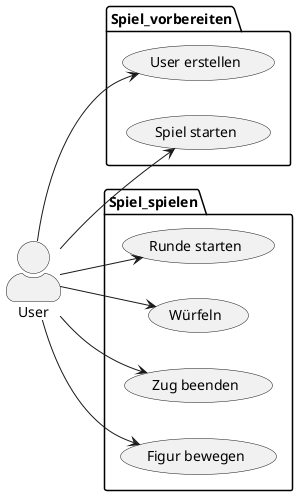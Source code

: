 @startuml

left to right direction
skinparam actorStyle awesome

:User: as user

package Spiel_vorbereiten {
    user --> (User erstellen)
    user --> (Spiel starten)
}

package Spiel_spielen {
    user --> (Runde starten)
    user --> (Würfeln)
    user --> (Zug beenden)
    user --> (Figur bewegen)
}

@enduml